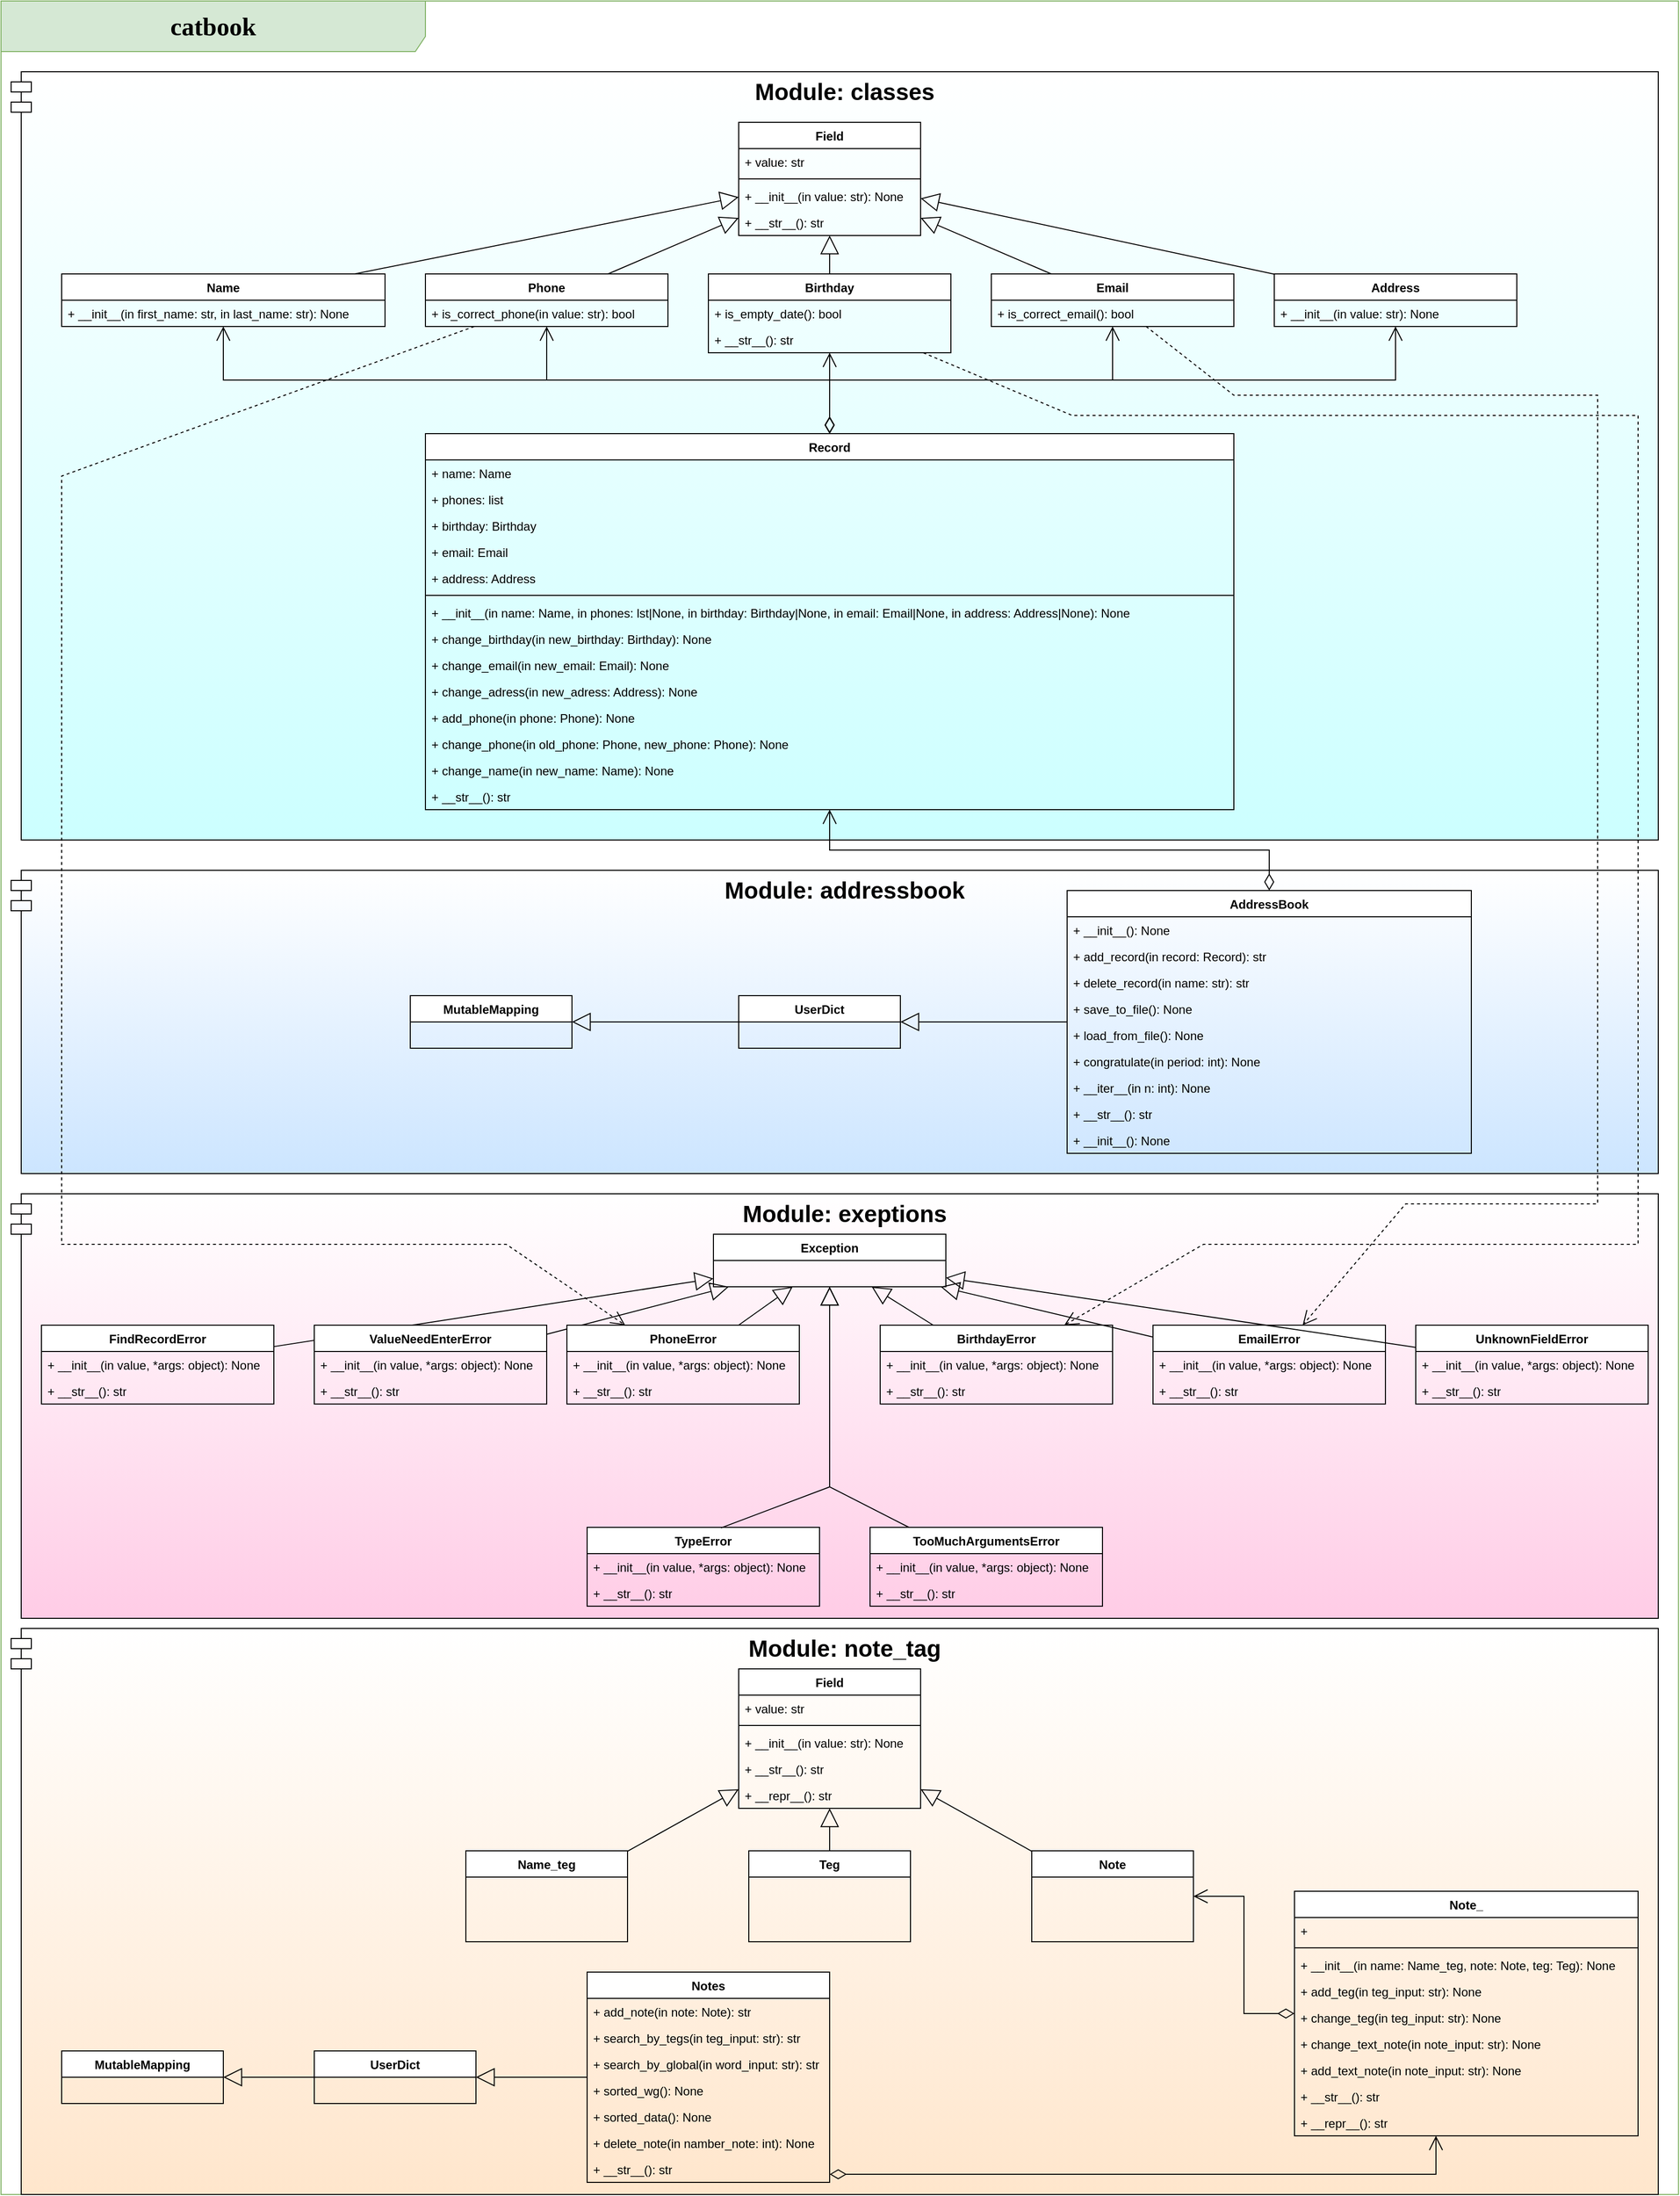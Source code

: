 <mxfile version="21.6.8" type="github">
  <diagram name="Page-1" id="c4acf3e9-155e-7222-9cf6-157b1a14988f">
    <mxGraphModel dx="2514" dy="1463" grid="1" gridSize="10" guides="1" tooltips="1" connect="1" arrows="1" fold="1" page="1" pageScale="1" pageWidth="850" pageHeight="1100" background="none" math="0" shadow="0">
      <root>
        <mxCell id="0" />
        <mxCell id="1" parent="0" />
        <mxCell id="17acba5748e5396b-1" value="&lt;font style=&quot;font-size: 25px;&quot;&gt;&lt;b&gt;catbook&lt;/b&gt;&lt;/font&gt;" style="shape=umlFrame;whiteSpace=wrap;html=1;rounded=0;shadow=0;comic=0;labelBackgroundColor=none;strokeWidth=1;fontFamily=Verdana;fontSize=10;align=center;fillColor=#d5e8d4;strokeColor=#82b366;width=420;height=50;" parent="1" vertex="1">
          <mxGeometry x="20" y="10" width="1660" height="2170" as="geometry" />
        </mxCell>
        <mxCell id="bwZgKnfz8c7N0l1E8Si0-208" value="&lt;font style=&quot;font-size: 23px;&quot;&gt;&lt;b&gt;Module: note_tag&lt;/b&gt;&lt;/font&gt;" style="shape=module;align=left;spacingLeft=20;align=center;verticalAlign=top;whiteSpace=wrap;html=1;fillStyle=solid;gradientColor=#FFE6CC;" vertex="1" parent="1">
          <mxGeometry x="30" y="1620" width="1630" height="560" as="geometry" />
        </mxCell>
        <mxCell id="bwZgKnfz8c7N0l1E8Si0-207" value="&lt;font style=&quot;font-size: 23px;&quot;&gt;&lt;b&gt;Module: exeptions&lt;/b&gt;&lt;/font&gt;" style="shape=module;align=left;spacingLeft=20;align=center;verticalAlign=top;whiteSpace=wrap;html=1;fillStyle=solid;gradientColor=#FFCCE6;" vertex="1" parent="1">
          <mxGeometry x="30" y="1190" width="1630" height="420" as="geometry" />
        </mxCell>
        <mxCell id="bwZgKnfz8c7N0l1E8Si0-205" value="&lt;font style=&quot;font-size: 23px;&quot;&gt;&lt;b&gt;Module: addressbook&lt;/b&gt;&lt;/font&gt;" style="shape=module;align=left;spacingLeft=20;align=center;verticalAlign=top;whiteSpace=wrap;html=1;fillStyle=solid;gradientColor=#CCE5FF;" vertex="1" parent="1">
          <mxGeometry x="30" y="870" width="1630" height="300" as="geometry" />
        </mxCell>
        <mxCell id="bwZgKnfz8c7N0l1E8Si0-204" value="&lt;font style=&quot;font-size: 23px;&quot;&gt;&lt;b&gt;Module: classes&lt;/b&gt;&lt;/font&gt;" style="shape=module;align=left;spacingLeft=20;align=center;verticalAlign=top;whiteSpace=wrap;html=1;fillStyle=solid;gradientColor=#CCFFFF;" vertex="1" parent="1">
          <mxGeometry x="30" y="80" width="1630" height="760" as="geometry" />
        </mxCell>
        <mxCell id="bwZgKnfz8c7N0l1E8Si0-1" value="Field" style="swimlane;fontStyle=1;align=center;verticalAlign=top;childLayout=stackLayout;horizontal=1;startSize=26;horizontalStack=0;resizeParent=1;resizeParentMax=0;resizeLast=0;collapsible=1;marginBottom=0;whiteSpace=wrap;html=1;" vertex="1" parent="1">
          <mxGeometry x="750" y="130" width="180" height="112" as="geometry" />
        </mxCell>
        <mxCell id="bwZgKnfz8c7N0l1E8Si0-2" value="+ value: str" style="text;strokeColor=none;fillColor=none;align=left;verticalAlign=top;spacingLeft=4;spacingRight=4;overflow=hidden;rotatable=0;points=[[0,0.5],[1,0.5]];portConstraint=eastwest;whiteSpace=wrap;html=1;" vertex="1" parent="bwZgKnfz8c7N0l1E8Si0-1">
          <mxGeometry y="26" width="180" height="26" as="geometry" />
        </mxCell>
        <mxCell id="bwZgKnfz8c7N0l1E8Si0-3" value="" style="line;strokeWidth=1;fillColor=none;align=left;verticalAlign=middle;spacingTop=-1;spacingLeft=3;spacingRight=3;rotatable=0;labelPosition=right;points=[];portConstraint=eastwest;strokeColor=inherit;" vertex="1" parent="bwZgKnfz8c7N0l1E8Si0-1">
          <mxGeometry y="52" width="180" height="8" as="geometry" />
        </mxCell>
        <mxCell id="bwZgKnfz8c7N0l1E8Si0-4" value="+ __init__(in value: str): None" style="text;strokeColor=none;fillColor=none;align=left;verticalAlign=top;spacingLeft=4;spacingRight=4;overflow=hidden;rotatable=0;points=[[0,0.5],[1,0.5]];portConstraint=eastwest;whiteSpace=wrap;html=1;" vertex="1" parent="bwZgKnfz8c7N0l1E8Si0-1">
          <mxGeometry y="60" width="180" height="26" as="geometry" />
        </mxCell>
        <mxCell id="bwZgKnfz8c7N0l1E8Si0-5" value="+ __str__(): str" style="text;strokeColor=none;fillColor=none;align=left;verticalAlign=top;spacingLeft=4;spacingRight=4;overflow=hidden;rotatable=0;points=[[0,0.5],[1,0.5]];portConstraint=eastwest;whiteSpace=wrap;html=1;" vertex="1" parent="bwZgKnfz8c7N0l1E8Si0-1">
          <mxGeometry y="86" width="180" height="26" as="geometry" />
        </mxCell>
        <mxCell id="bwZgKnfz8c7N0l1E8Si0-6" value="Name" style="swimlane;fontStyle=1;align=center;verticalAlign=top;childLayout=stackLayout;horizontal=1;startSize=26;horizontalStack=0;resizeParent=1;resizeParentMax=0;resizeLast=0;collapsible=1;marginBottom=0;whiteSpace=wrap;html=1;" vertex="1" parent="1">
          <mxGeometry x="80" y="280" width="320" height="52" as="geometry" />
        </mxCell>
        <mxCell id="bwZgKnfz8c7N0l1E8Si0-9" value="+ __init__(in&amp;nbsp;first_name: str, in last_name&lt;span style=&quot;border-color: var(--border-color); background-color: initial;&quot;&gt;: str&lt;/span&gt;&lt;span style=&quot;background-color: initial;&quot;&gt;): None&lt;/span&gt;" style="text;strokeColor=none;fillColor=none;align=left;verticalAlign=top;spacingLeft=4;spacingRight=4;overflow=hidden;rotatable=0;points=[[0,0.5],[1,0.5]];portConstraint=eastwest;whiteSpace=wrap;html=1;" vertex="1" parent="bwZgKnfz8c7N0l1E8Si0-6">
          <mxGeometry y="26" width="320" height="26" as="geometry" />
        </mxCell>
        <mxCell id="bwZgKnfz8c7N0l1E8Si0-12" value="Phone" style="swimlane;fontStyle=1;align=center;verticalAlign=top;childLayout=stackLayout;horizontal=1;startSize=26;horizontalStack=0;resizeParent=1;resizeParentMax=0;resizeLast=0;collapsible=1;marginBottom=0;whiteSpace=wrap;html=1;" vertex="1" parent="1">
          <mxGeometry x="440" y="280" width="240" height="52" as="geometry" />
        </mxCell>
        <mxCell id="bwZgKnfz8c7N0l1E8Si0-13" value="+&amp;nbsp;is_correct_phone&lt;span style=&quot;background-color: initial;&quot;&gt;(in&amp;nbsp;value: str&lt;/span&gt;&lt;span style=&quot;background-color: initial;&quot;&gt;): bool&lt;/span&gt;" style="text;strokeColor=none;fillColor=none;align=left;verticalAlign=top;spacingLeft=4;spacingRight=4;overflow=hidden;rotatable=0;points=[[0,0.5],[1,0.5]];portConstraint=eastwest;whiteSpace=wrap;html=1;" vertex="1" parent="bwZgKnfz8c7N0l1E8Si0-12">
          <mxGeometry y="26" width="240" height="26" as="geometry" />
        </mxCell>
        <mxCell id="bwZgKnfz8c7N0l1E8Si0-16" value="Birthday" style="swimlane;fontStyle=1;align=center;verticalAlign=top;childLayout=stackLayout;horizontal=1;startSize=26;horizontalStack=0;resizeParent=1;resizeParentMax=0;resizeLast=0;collapsible=1;marginBottom=0;whiteSpace=wrap;html=1;" vertex="1" parent="1">
          <mxGeometry x="720" y="280" width="240" height="78" as="geometry" />
        </mxCell>
        <mxCell id="bwZgKnfz8c7N0l1E8Si0-17" value="+&amp;nbsp;is_empty_date&lt;span style=&quot;background-color: initial;&quot;&gt;(&lt;/span&gt;&lt;span style=&quot;background-color: initial;&quot;&gt;): bool&lt;/span&gt;" style="text;strokeColor=none;fillColor=none;align=left;verticalAlign=top;spacingLeft=4;spacingRight=4;overflow=hidden;rotatable=0;points=[[0,0.5],[1,0.5]];portConstraint=eastwest;whiteSpace=wrap;html=1;" vertex="1" parent="bwZgKnfz8c7N0l1E8Si0-16">
          <mxGeometry y="26" width="240" height="26" as="geometry" />
        </mxCell>
        <mxCell id="bwZgKnfz8c7N0l1E8Si0-18" value="+ __str__&lt;span style=&quot;background-color: initial;&quot;&gt;(&lt;/span&gt;&lt;span style=&quot;background-color: initial;&quot;&gt;): str&lt;/span&gt;" style="text;strokeColor=none;fillColor=none;align=left;verticalAlign=top;spacingLeft=4;spacingRight=4;overflow=hidden;rotatable=0;points=[[0,0.5],[1,0.5]];portConstraint=eastwest;whiteSpace=wrap;html=1;" vertex="1" parent="bwZgKnfz8c7N0l1E8Si0-16">
          <mxGeometry y="52" width="240" height="26" as="geometry" />
        </mxCell>
        <mxCell id="bwZgKnfz8c7N0l1E8Si0-19" value="Email" style="swimlane;fontStyle=1;align=center;verticalAlign=top;childLayout=stackLayout;horizontal=1;startSize=26;horizontalStack=0;resizeParent=1;resizeParentMax=0;resizeLast=0;collapsible=1;marginBottom=0;whiteSpace=wrap;html=1;" vertex="1" parent="1">
          <mxGeometry x="1000" y="280" width="240" height="52" as="geometry" />
        </mxCell>
        <mxCell id="bwZgKnfz8c7N0l1E8Si0-20" value="+&amp;nbsp;is_correct_email&lt;span style=&quot;background-color: initial;&quot;&gt;(&lt;/span&gt;&lt;span style=&quot;background-color: initial;&quot;&gt;): bool&lt;/span&gt;" style="text;strokeColor=none;fillColor=none;align=left;verticalAlign=top;spacingLeft=4;spacingRight=4;overflow=hidden;rotatable=0;points=[[0,0.5],[1,0.5]];portConstraint=eastwest;whiteSpace=wrap;html=1;" vertex="1" parent="bwZgKnfz8c7N0l1E8Si0-19">
          <mxGeometry y="26" width="240" height="26" as="geometry" />
        </mxCell>
        <mxCell id="bwZgKnfz8c7N0l1E8Si0-22" value="Address" style="swimlane;fontStyle=1;align=center;verticalAlign=top;childLayout=stackLayout;horizontal=1;startSize=26;horizontalStack=0;resizeParent=1;resizeParentMax=0;resizeLast=0;collapsible=1;marginBottom=0;whiteSpace=wrap;html=1;" vertex="1" parent="1">
          <mxGeometry x="1280" y="280" width="240" height="52" as="geometry" />
        </mxCell>
        <mxCell id="bwZgKnfz8c7N0l1E8Si0-23" value="+ __init__(in value: str): None" style="text;strokeColor=none;fillColor=none;align=left;verticalAlign=top;spacingLeft=4;spacingRight=4;overflow=hidden;rotatable=0;points=[[0,0.5],[1,0.5]];portConstraint=eastwest;whiteSpace=wrap;html=1;" vertex="1" parent="bwZgKnfz8c7N0l1E8Si0-22">
          <mxGeometry y="26" width="240" height="26" as="geometry" />
        </mxCell>
        <mxCell id="bwZgKnfz8c7N0l1E8Si0-44" value="Record" style="swimlane;fontStyle=1;align=center;verticalAlign=top;childLayout=stackLayout;horizontal=1;startSize=26;horizontalStack=0;resizeParent=1;resizeParentMax=0;resizeLast=0;collapsible=1;marginBottom=0;whiteSpace=wrap;html=1;" vertex="1" parent="1">
          <mxGeometry x="440" y="438" width="800" height="372" as="geometry" />
        </mxCell>
        <mxCell id="bwZgKnfz8c7N0l1E8Si0-45" value="+ name: Name" style="text;strokeColor=none;fillColor=none;align=left;verticalAlign=top;spacingLeft=4;spacingRight=4;overflow=hidden;rotatable=0;points=[[0,0.5],[1,0.5]];portConstraint=eastwest;whiteSpace=wrap;html=1;" vertex="1" parent="bwZgKnfz8c7N0l1E8Si0-44">
          <mxGeometry y="26" width="800" height="26" as="geometry" />
        </mxCell>
        <mxCell id="bwZgKnfz8c7N0l1E8Si0-50" value="+ phones: list" style="text;strokeColor=none;fillColor=none;align=left;verticalAlign=top;spacingLeft=4;spacingRight=4;overflow=hidden;rotatable=0;points=[[0,0.5],[1,0.5]];portConstraint=eastwest;whiteSpace=wrap;html=1;" vertex="1" parent="bwZgKnfz8c7N0l1E8Si0-44">
          <mxGeometry y="52" width="800" height="26" as="geometry" />
        </mxCell>
        <mxCell id="bwZgKnfz8c7N0l1E8Si0-51" value="+ birthday: Birthday" style="text;strokeColor=none;fillColor=none;align=left;verticalAlign=top;spacingLeft=4;spacingRight=4;overflow=hidden;rotatable=0;points=[[0,0.5],[1,0.5]];portConstraint=eastwest;whiteSpace=wrap;html=1;" vertex="1" parent="bwZgKnfz8c7N0l1E8Si0-44">
          <mxGeometry y="78" width="800" height="26" as="geometry" />
        </mxCell>
        <mxCell id="bwZgKnfz8c7N0l1E8Si0-52" value="+ email: Email" style="text;strokeColor=none;fillColor=none;align=left;verticalAlign=top;spacingLeft=4;spacingRight=4;overflow=hidden;rotatable=0;points=[[0,0.5],[1,0.5]];portConstraint=eastwest;whiteSpace=wrap;html=1;" vertex="1" parent="bwZgKnfz8c7N0l1E8Si0-44">
          <mxGeometry y="104" width="800" height="26" as="geometry" />
        </mxCell>
        <mxCell id="bwZgKnfz8c7N0l1E8Si0-53" value="+ address: Address" style="text;strokeColor=none;fillColor=none;align=left;verticalAlign=top;spacingLeft=4;spacingRight=4;overflow=hidden;rotatable=0;points=[[0,0.5],[1,0.5]];portConstraint=eastwest;whiteSpace=wrap;html=1;" vertex="1" parent="bwZgKnfz8c7N0l1E8Si0-44">
          <mxGeometry y="130" width="800" height="26" as="geometry" />
        </mxCell>
        <mxCell id="bwZgKnfz8c7N0l1E8Si0-46" value="" style="line;strokeWidth=1;fillColor=none;align=left;verticalAlign=middle;spacingTop=-1;spacingLeft=3;spacingRight=3;rotatable=0;labelPosition=right;points=[];portConstraint=eastwest;strokeColor=inherit;" vertex="1" parent="bwZgKnfz8c7N0l1E8Si0-44">
          <mxGeometry y="156" width="800" height="8" as="geometry" />
        </mxCell>
        <mxCell id="bwZgKnfz8c7N0l1E8Si0-54" value="+ __init__(in name: Name, in phones: lst|None, in birthday: Birthday|None, in email: Email|None, in address: Address|None): None" style="text;strokeColor=none;fillColor=none;align=left;verticalAlign=top;spacingLeft=4;spacingRight=4;overflow=hidden;rotatable=0;points=[[0,0.5],[1,0.5]];portConstraint=eastwest;whiteSpace=wrap;html=1;" vertex="1" parent="bwZgKnfz8c7N0l1E8Si0-44">
          <mxGeometry y="164" width="800" height="26" as="geometry" />
        </mxCell>
        <mxCell id="bwZgKnfz8c7N0l1E8Si0-47" value="+&amp;nbsp;change_birthday&lt;span style=&quot;background-color: initial;&quot;&gt;(in new_birthday: Birthday): None&lt;/span&gt;" style="text;strokeColor=none;fillColor=none;align=left;verticalAlign=top;spacingLeft=4;spacingRight=4;overflow=hidden;rotatable=0;points=[[0,0.5],[1,0.5]];portConstraint=eastwest;whiteSpace=wrap;html=1;" vertex="1" parent="bwZgKnfz8c7N0l1E8Si0-44">
          <mxGeometry y="190" width="800" height="26" as="geometry" />
        </mxCell>
        <mxCell id="bwZgKnfz8c7N0l1E8Si0-55" value="+&amp;nbsp;change_email&lt;span style=&quot;background-color: initial;&quot;&gt;(in new_email: Email): None&lt;/span&gt;" style="text;strokeColor=none;fillColor=none;align=left;verticalAlign=top;spacingLeft=4;spacingRight=4;overflow=hidden;rotatable=0;points=[[0,0.5],[1,0.5]];portConstraint=eastwest;whiteSpace=wrap;html=1;" vertex="1" parent="bwZgKnfz8c7N0l1E8Si0-44">
          <mxGeometry y="216" width="800" height="26" as="geometry" />
        </mxCell>
        <mxCell id="bwZgKnfz8c7N0l1E8Si0-56" value="+&amp;nbsp;change_adress&lt;span style=&quot;background-color: initial;&quot;&gt;(in new_adress: Address): None&lt;/span&gt;" style="text;strokeColor=none;fillColor=none;align=left;verticalAlign=top;spacingLeft=4;spacingRight=4;overflow=hidden;rotatable=0;points=[[0,0.5],[1,0.5]];portConstraint=eastwest;whiteSpace=wrap;html=1;" vertex="1" parent="bwZgKnfz8c7N0l1E8Si0-44">
          <mxGeometry y="242" width="800" height="26" as="geometry" />
        </mxCell>
        <mxCell id="bwZgKnfz8c7N0l1E8Si0-57" value="+&amp;nbsp;add_phone&lt;span style=&quot;background-color: initial;&quot;&gt;(in phone: Phone): None&lt;/span&gt;" style="text;strokeColor=none;fillColor=none;align=left;verticalAlign=top;spacingLeft=4;spacingRight=4;overflow=hidden;rotatable=0;points=[[0,0.5],[1,0.5]];portConstraint=eastwest;whiteSpace=wrap;html=1;" vertex="1" parent="bwZgKnfz8c7N0l1E8Si0-44">
          <mxGeometry y="268" width="800" height="26" as="geometry" />
        </mxCell>
        <mxCell id="bwZgKnfz8c7N0l1E8Si0-58" value="+&amp;nbsp;change_phone&lt;span style=&quot;background-color: initial;&quot;&gt;(in old_phone: Phone, new_phone: Phone): None&lt;/span&gt;" style="text;strokeColor=none;fillColor=none;align=left;verticalAlign=top;spacingLeft=4;spacingRight=4;overflow=hidden;rotatable=0;points=[[0,0.5],[1,0.5]];portConstraint=eastwest;whiteSpace=wrap;html=1;" vertex="1" parent="bwZgKnfz8c7N0l1E8Si0-44">
          <mxGeometry y="294" width="800" height="26" as="geometry" />
        </mxCell>
        <mxCell id="bwZgKnfz8c7N0l1E8Si0-59" value="+&amp;nbsp;change_name&lt;span style=&quot;background-color: initial;&quot;&gt;(in new_name: Name): None&lt;/span&gt;" style="text;strokeColor=none;fillColor=none;align=left;verticalAlign=top;spacingLeft=4;spacingRight=4;overflow=hidden;rotatable=0;points=[[0,0.5],[1,0.5]];portConstraint=eastwest;whiteSpace=wrap;html=1;" vertex="1" parent="bwZgKnfz8c7N0l1E8Si0-44">
          <mxGeometry y="320" width="800" height="26" as="geometry" />
        </mxCell>
        <mxCell id="bwZgKnfz8c7N0l1E8Si0-48" value="+ __str__(): str" style="text;strokeColor=none;fillColor=none;align=left;verticalAlign=top;spacingLeft=4;spacingRight=4;overflow=hidden;rotatable=0;points=[[0,0.5],[1,0.5]];portConstraint=eastwest;whiteSpace=wrap;html=1;" vertex="1" parent="bwZgKnfz8c7N0l1E8Si0-44">
          <mxGeometry y="346" width="800" height="26" as="geometry" />
        </mxCell>
        <mxCell id="bwZgKnfz8c7N0l1E8Si0-60" value="AddressBook" style="swimlane;fontStyle=1;align=center;verticalAlign=top;childLayout=stackLayout;horizontal=1;startSize=26;horizontalStack=0;resizeParent=1;resizeParentMax=0;resizeLast=0;collapsible=1;marginBottom=0;whiteSpace=wrap;html=1;" vertex="1" parent="1">
          <mxGeometry x="1075" y="890" width="400" height="260" as="geometry" />
        </mxCell>
        <mxCell id="bwZgKnfz8c7N0l1E8Si0-67" value="+ __init__(): None" style="text;strokeColor=none;fillColor=none;align=left;verticalAlign=top;spacingLeft=4;spacingRight=4;overflow=hidden;rotatable=0;points=[[0,0.5],[1,0.5]];portConstraint=eastwest;whiteSpace=wrap;html=1;" vertex="1" parent="bwZgKnfz8c7N0l1E8Si0-60">
          <mxGeometry y="26" width="400" height="26" as="geometry" />
        </mxCell>
        <mxCell id="bwZgKnfz8c7N0l1E8Si0-68" value="+&amp;nbsp;add_record&lt;span style=&quot;background-color: initial;&quot;&gt;(in record: Record): str&lt;/span&gt;" style="text;strokeColor=none;fillColor=none;align=left;verticalAlign=top;spacingLeft=4;spacingRight=4;overflow=hidden;rotatable=0;points=[[0,0.5],[1,0.5]];portConstraint=eastwest;whiteSpace=wrap;html=1;" vertex="1" parent="bwZgKnfz8c7N0l1E8Si0-60">
          <mxGeometry y="52" width="400" height="26" as="geometry" />
        </mxCell>
        <mxCell id="bwZgKnfz8c7N0l1E8Si0-209" value="+&amp;nbsp;delete_record&lt;span style=&quot;background-color: initial;&quot;&gt;(in name: str): str&lt;/span&gt;" style="text;strokeColor=none;fillColor=none;align=left;verticalAlign=top;spacingLeft=4;spacingRight=4;overflow=hidden;rotatable=0;points=[[0,0.5],[1,0.5]];portConstraint=eastwest;whiteSpace=wrap;html=1;" vertex="1" parent="bwZgKnfz8c7N0l1E8Si0-60">
          <mxGeometry y="78" width="400" height="26" as="geometry" />
        </mxCell>
        <mxCell id="bwZgKnfz8c7N0l1E8Si0-210" value="+&amp;nbsp;save_to_file&lt;span style=&quot;background-color: initial;&quot;&gt;(): None&lt;/span&gt;" style="text;strokeColor=none;fillColor=none;align=left;verticalAlign=top;spacingLeft=4;spacingRight=4;overflow=hidden;rotatable=0;points=[[0,0.5],[1,0.5]];portConstraint=eastwest;whiteSpace=wrap;html=1;" vertex="1" parent="bwZgKnfz8c7N0l1E8Si0-60">
          <mxGeometry y="104" width="400" height="26" as="geometry" />
        </mxCell>
        <mxCell id="bwZgKnfz8c7N0l1E8Si0-211" value="+&amp;nbsp;load_from_file&lt;span style=&quot;background-color: initial;&quot;&gt;(): None&lt;/span&gt;" style="text;strokeColor=none;fillColor=none;align=left;verticalAlign=top;spacingLeft=4;spacingRight=4;overflow=hidden;rotatable=0;points=[[0,0.5],[1,0.5]];portConstraint=eastwest;whiteSpace=wrap;html=1;" vertex="1" parent="bwZgKnfz8c7N0l1E8Si0-60">
          <mxGeometry y="130" width="400" height="26" as="geometry" />
        </mxCell>
        <mxCell id="bwZgKnfz8c7N0l1E8Si0-212" value="+&amp;nbsp;congratulate&lt;span style=&quot;background-color: initial;&quot;&gt;(in period: int): None&lt;/span&gt;" style="text;strokeColor=none;fillColor=none;align=left;verticalAlign=top;spacingLeft=4;spacingRight=4;overflow=hidden;rotatable=0;points=[[0,0.5],[1,0.5]];portConstraint=eastwest;whiteSpace=wrap;html=1;" vertex="1" parent="bwZgKnfz8c7N0l1E8Si0-60">
          <mxGeometry y="156" width="400" height="26" as="geometry" />
        </mxCell>
        <mxCell id="bwZgKnfz8c7N0l1E8Si0-213" value="+&amp;nbsp;__iter__&lt;span style=&quot;background-color: initial;&quot;&gt;(in n: int): None&lt;/span&gt;" style="text;strokeColor=none;fillColor=none;align=left;verticalAlign=top;spacingLeft=4;spacingRight=4;overflow=hidden;rotatable=0;points=[[0,0.5],[1,0.5]];portConstraint=eastwest;whiteSpace=wrap;html=1;" vertex="1" parent="bwZgKnfz8c7N0l1E8Si0-60">
          <mxGeometry y="182" width="400" height="26" as="geometry" />
        </mxCell>
        <mxCell id="bwZgKnfz8c7N0l1E8Si0-214" value="+&amp;nbsp;__str__&lt;span style=&quot;background-color: initial;&quot;&gt;(): str&lt;/span&gt;" style="text;strokeColor=none;fillColor=none;align=left;verticalAlign=top;spacingLeft=4;spacingRight=4;overflow=hidden;rotatable=0;points=[[0,0.5],[1,0.5]];portConstraint=eastwest;whiteSpace=wrap;html=1;" vertex="1" parent="bwZgKnfz8c7N0l1E8Si0-60">
          <mxGeometry y="208" width="400" height="26" as="geometry" />
        </mxCell>
        <mxCell id="bwZgKnfz8c7N0l1E8Si0-215" value="+&amp;nbsp;__init__&lt;span style=&quot;background-color: initial;&quot;&gt;(): None&lt;/span&gt;" style="text;strokeColor=none;fillColor=none;align=left;verticalAlign=top;spacingLeft=4;spacingRight=4;overflow=hidden;rotatable=0;points=[[0,0.5],[1,0.5]];portConstraint=eastwest;whiteSpace=wrap;html=1;" vertex="1" parent="bwZgKnfz8c7N0l1E8Si0-60">
          <mxGeometry y="234" width="400" height="26" as="geometry" />
        </mxCell>
        <mxCell id="bwZgKnfz8c7N0l1E8Si0-75" value="UserDict" style="swimlane;fontStyle=1;align=center;verticalAlign=top;childLayout=stackLayout;horizontal=1;startSize=26;horizontalStack=0;resizeParent=1;resizeParentMax=0;resizeLast=0;collapsible=1;marginBottom=0;whiteSpace=wrap;html=1;" vertex="1" parent="1">
          <mxGeometry x="750" y="994" width="160" height="52" as="geometry" />
        </mxCell>
        <mxCell id="bwZgKnfz8c7N0l1E8Si0-80" value="" style="endArrow=block;endSize=16;endFill=0;html=1;rounded=0;entryX=1;entryY=0.5;entryDx=0;entryDy=0;" edge="1" parent="1" source="bwZgKnfz8c7N0l1E8Si0-60" target="bwZgKnfz8c7N0l1E8Si0-75">
          <mxGeometry width="160" relative="1" as="geometry">
            <mxPoint x="860" y="1050" as="sourcePoint" />
            <mxPoint x="1020" y="1050" as="targetPoint" />
          </mxGeometry>
        </mxCell>
        <mxCell id="bwZgKnfz8c7N0l1E8Si0-87" value="" style="endArrow=open;html=1;endSize=12;startArrow=diamondThin;startSize=14;startFill=0;edgeStyle=orthogonalEdgeStyle;align=left;verticalAlign=bottom;rounded=0;exitX=0.5;exitY=0;exitDx=0;exitDy=0;" edge="1" parent="1" source="bwZgKnfz8c7N0l1E8Si0-44" target="bwZgKnfz8c7N0l1E8Si0-6">
          <mxGeometry x="-1" y="3" relative="1" as="geometry">
            <mxPoint x="329.97" y="893" as="sourcePoint" />
            <mxPoint x="110.029" y="610" as="targetPoint" />
          </mxGeometry>
        </mxCell>
        <mxCell id="bwZgKnfz8c7N0l1E8Si0-89" value="" style="endArrow=open;html=1;endSize=12;startArrow=diamondThin;startSize=14;startFill=0;edgeStyle=orthogonalEdgeStyle;align=left;verticalAlign=bottom;rounded=0;exitX=0.5;exitY=0;exitDx=0;exitDy=0;" edge="1" parent="1" source="bwZgKnfz8c7N0l1E8Si0-44" target="bwZgKnfz8c7N0l1E8Si0-12">
          <mxGeometry x="-1" y="3" relative="1" as="geometry">
            <mxPoint x="240" y="540" as="sourcePoint" />
            <mxPoint x="400" y="540" as="targetPoint" />
          </mxGeometry>
        </mxCell>
        <mxCell id="bwZgKnfz8c7N0l1E8Si0-90" value="" style="endArrow=open;html=1;endSize=12;startArrow=diamondThin;startSize=14;startFill=0;edgeStyle=orthogonalEdgeStyle;align=left;verticalAlign=bottom;rounded=0;exitX=0.5;exitY=0;exitDx=0;exitDy=0;" edge="1" parent="1" source="bwZgKnfz8c7N0l1E8Si0-44" target="bwZgKnfz8c7N0l1E8Si0-16">
          <mxGeometry x="-1" y="3" relative="1" as="geometry">
            <mxPoint x="1320" y="580" as="sourcePoint" />
            <mxPoint x="1480" y="580" as="targetPoint" />
          </mxGeometry>
        </mxCell>
        <mxCell id="bwZgKnfz8c7N0l1E8Si0-91" value="" style="endArrow=open;html=1;endSize=12;startArrow=diamondThin;startSize=14;startFill=0;edgeStyle=orthogonalEdgeStyle;align=left;verticalAlign=bottom;rounded=0;exitX=0.5;exitY=0;exitDx=0;exitDy=0;" edge="1" parent="1" source="bwZgKnfz8c7N0l1E8Si0-44" target="bwZgKnfz8c7N0l1E8Si0-19">
          <mxGeometry x="-1" y="3" relative="1" as="geometry">
            <mxPoint x="1350" y="560" as="sourcePoint" />
            <mxPoint x="1510" y="560" as="targetPoint" />
          </mxGeometry>
        </mxCell>
        <mxCell id="bwZgKnfz8c7N0l1E8Si0-92" value="" style="endArrow=open;html=1;endSize=12;startArrow=diamondThin;startSize=14;startFill=0;edgeStyle=orthogonalEdgeStyle;align=left;verticalAlign=bottom;rounded=0;exitX=0.5;exitY=0;exitDx=0;exitDy=0;" edge="1" parent="1" source="bwZgKnfz8c7N0l1E8Si0-44" target="bwZgKnfz8c7N0l1E8Si0-22">
          <mxGeometry x="-1" y="3" relative="1" as="geometry">
            <mxPoint x="1370" y="560" as="sourcePoint" />
            <mxPoint x="1530" y="560" as="targetPoint" />
          </mxGeometry>
        </mxCell>
        <mxCell id="bwZgKnfz8c7N0l1E8Si0-93" value="" style="endArrow=block;endSize=16;endFill=0;html=1;rounded=0;" edge="1" parent="1" source="bwZgKnfz8c7N0l1E8Si0-6" target="bwZgKnfz8c7N0l1E8Si0-1">
          <mxGeometry width="160" relative="1" as="geometry">
            <mxPoint x="300" y="192" as="sourcePoint" />
            <mxPoint x="460" y="192" as="targetPoint" />
          </mxGeometry>
        </mxCell>
        <mxCell id="bwZgKnfz8c7N0l1E8Si0-94" value="" style="endArrow=block;endSize=16;endFill=0;html=1;rounded=0;" edge="1" parent="1" source="bwZgKnfz8c7N0l1E8Si0-12" target="bwZgKnfz8c7N0l1E8Si0-1">
          <mxGeometry width="160" relative="1" as="geometry">
            <mxPoint x="620" y="240" as="sourcePoint" />
            <mxPoint x="780" y="240" as="targetPoint" />
          </mxGeometry>
        </mxCell>
        <mxCell id="bwZgKnfz8c7N0l1E8Si0-95" value="" style="endArrow=block;endSize=16;endFill=0;html=1;rounded=0;" edge="1" parent="1" source="bwZgKnfz8c7N0l1E8Si0-16" target="bwZgKnfz8c7N0l1E8Si0-1">
          <mxGeometry width="160" relative="1" as="geometry">
            <mxPoint x="1230" y="160" as="sourcePoint" />
            <mxPoint x="1390" y="160" as="targetPoint" />
          </mxGeometry>
        </mxCell>
        <mxCell id="bwZgKnfz8c7N0l1E8Si0-96" value="" style="endArrow=block;endSize=16;endFill=0;html=1;rounded=0;" edge="1" parent="1" source="bwZgKnfz8c7N0l1E8Si0-19" target="bwZgKnfz8c7N0l1E8Si0-1">
          <mxGeometry width="160" relative="1" as="geometry">
            <mxPoint x="1200" y="190" as="sourcePoint" />
            <mxPoint x="1360" y="190" as="targetPoint" />
          </mxGeometry>
        </mxCell>
        <mxCell id="bwZgKnfz8c7N0l1E8Si0-98" value="" style="endArrow=block;endSize=16;endFill=0;html=1;rounded=0;" edge="1" parent="1" source="bwZgKnfz8c7N0l1E8Si0-22" target="bwZgKnfz8c7N0l1E8Si0-1">
          <mxGeometry width="160" relative="1" as="geometry">
            <mxPoint x="1270" y="130" as="sourcePoint" />
            <mxPoint x="1430" y="130" as="targetPoint" />
          </mxGeometry>
        </mxCell>
        <mxCell id="bwZgKnfz8c7N0l1E8Si0-103" value="MutableMapping" style="swimlane;fontStyle=1;align=center;verticalAlign=top;childLayout=stackLayout;horizontal=1;startSize=26;horizontalStack=0;resizeParent=1;resizeParentMax=0;resizeLast=0;collapsible=1;marginBottom=0;whiteSpace=wrap;html=1;" vertex="1" parent="1">
          <mxGeometry x="425" y="994" width="160" height="52" as="geometry" />
        </mxCell>
        <mxCell id="bwZgKnfz8c7N0l1E8Si0-104" value="" style="endArrow=block;endSize=16;endFill=0;html=1;rounded=0;" edge="1" parent="1" source="bwZgKnfz8c7N0l1E8Si0-75" target="bwZgKnfz8c7N0l1E8Si0-103">
          <mxGeometry width="160" relative="1" as="geometry">
            <mxPoint x="320" y="1280" as="sourcePoint" />
            <mxPoint x="480" y="1280" as="targetPoint" />
          </mxGeometry>
        </mxCell>
        <mxCell id="bwZgKnfz8c7N0l1E8Si0-105" value="Exception" style="swimlane;fontStyle=1;align=center;verticalAlign=top;childLayout=stackLayout;horizontal=1;startSize=26;horizontalStack=0;resizeParent=1;resizeParentMax=0;resizeLast=0;collapsible=1;marginBottom=0;whiteSpace=wrap;html=1;" vertex="1" parent="1">
          <mxGeometry x="725" y="1230" width="230" height="52" as="geometry" />
        </mxCell>
        <mxCell id="bwZgKnfz8c7N0l1E8Si0-109" value="FindRecordError" style="swimlane;fontStyle=1;align=center;verticalAlign=top;childLayout=stackLayout;horizontal=1;startSize=26;horizontalStack=0;resizeParent=1;resizeParentMax=0;resizeLast=0;collapsible=1;marginBottom=0;whiteSpace=wrap;html=1;" vertex="1" parent="1">
          <mxGeometry x="60" y="1320" width="230" height="78" as="geometry" />
        </mxCell>
        <mxCell id="bwZgKnfz8c7N0l1E8Si0-110" value="+ __init__(in value, *args: object): None" style="text;strokeColor=none;fillColor=none;align=left;verticalAlign=top;spacingLeft=4;spacingRight=4;overflow=hidden;rotatable=0;points=[[0,0.5],[1,0.5]];portConstraint=eastwest;whiteSpace=wrap;html=1;" vertex="1" parent="bwZgKnfz8c7N0l1E8Si0-109">
          <mxGeometry y="26" width="230" height="26" as="geometry" />
        </mxCell>
        <mxCell id="bwZgKnfz8c7N0l1E8Si0-111" value="+ __str__(): str" style="text;strokeColor=none;fillColor=none;align=left;verticalAlign=top;spacingLeft=4;spacingRight=4;overflow=hidden;rotatable=0;points=[[0,0.5],[1,0.5]];portConstraint=eastwest;whiteSpace=wrap;html=1;" vertex="1" parent="bwZgKnfz8c7N0l1E8Si0-109">
          <mxGeometry y="52" width="230" height="26" as="geometry" />
        </mxCell>
        <mxCell id="bwZgKnfz8c7N0l1E8Si0-112" value="" style="endArrow=block;endSize=16;endFill=0;html=1;rounded=0;" edge="1" parent="1" source="bwZgKnfz8c7N0l1E8Si0-109" target="bwZgKnfz8c7N0l1E8Si0-105">
          <mxGeometry width="160" relative="1" as="geometry">
            <mxPoint x="380" y="1560" as="sourcePoint" />
            <mxPoint x="540" y="1560" as="targetPoint" />
          </mxGeometry>
        </mxCell>
        <mxCell id="bwZgKnfz8c7N0l1E8Si0-113" value="ValueNeedEnterError" style="swimlane;fontStyle=1;align=center;verticalAlign=top;childLayout=stackLayout;horizontal=1;startSize=26;horizontalStack=0;resizeParent=1;resizeParentMax=0;resizeLast=0;collapsible=1;marginBottom=0;whiteSpace=wrap;html=1;" vertex="1" parent="1">
          <mxGeometry x="330" y="1320" width="230" height="78" as="geometry" />
        </mxCell>
        <mxCell id="bwZgKnfz8c7N0l1E8Si0-114" value="+ __init__(in value, *args: object): None" style="text;strokeColor=none;fillColor=none;align=left;verticalAlign=top;spacingLeft=4;spacingRight=4;overflow=hidden;rotatable=0;points=[[0,0.5],[1,0.5]];portConstraint=eastwest;whiteSpace=wrap;html=1;" vertex="1" parent="bwZgKnfz8c7N0l1E8Si0-113">
          <mxGeometry y="26" width="230" height="26" as="geometry" />
        </mxCell>
        <mxCell id="bwZgKnfz8c7N0l1E8Si0-115" value="+ __str__(): str" style="text;strokeColor=none;fillColor=none;align=left;verticalAlign=top;spacingLeft=4;spacingRight=4;overflow=hidden;rotatable=0;points=[[0,0.5],[1,0.5]];portConstraint=eastwest;whiteSpace=wrap;html=1;" vertex="1" parent="bwZgKnfz8c7N0l1E8Si0-113">
          <mxGeometry y="52" width="230" height="26" as="geometry" />
        </mxCell>
        <mxCell id="bwZgKnfz8c7N0l1E8Si0-116" value="" style="endArrow=block;endSize=16;endFill=0;html=1;rounded=0;" edge="1" parent="1" source="bwZgKnfz8c7N0l1E8Si0-113" target="bwZgKnfz8c7N0l1E8Si0-105">
          <mxGeometry width="160" relative="1" as="geometry">
            <mxPoint x="600" y="1628" as="sourcePoint" />
            <mxPoint x="1061" y="1518" as="targetPoint" />
          </mxGeometry>
        </mxCell>
        <mxCell id="bwZgKnfz8c7N0l1E8Si0-117" value="PhoneError" style="swimlane;fontStyle=1;align=center;verticalAlign=top;childLayout=stackLayout;horizontal=1;startSize=26;horizontalStack=0;resizeParent=1;resizeParentMax=0;resizeLast=0;collapsible=1;marginBottom=0;whiteSpace=wrap;html=1;" vertex="1" parent="1">
          <mxGeometry x="580" y="1320" width="230" height="78" as="geometry" />
        </mxCell>
        <mxCell id="bwZgKnfz8c7N0l1E8Si0-118" value="+ __init__(in value, *args: object): None" style="text;strokeColor=none;fillColor=none;align=left;verticalAlign=top;spacingLeft=4;spacingRight=4;overflow=hidden;rotatable=0;points=[[0,0.5],[1,0.5]];portConstraint=eastwest;whiteSpace=wrap;html=1;" vertex="1" parent="bwZgKnfz8c7N0l1E8Si0-117">
          <mxGeometry y="26" width="230" height="26" as="geometry" />
        </mxCell>
        <mxCell id="bwZgKnfz8c7N0l1E8Si0-119" value="+ __str__(): str" style="text;strokeColor=none;fillColor=none;align=left;verticalAlign=top;spacingLeft=4;spacingRight=4;overflow=hidden;rotatable=0;points=[[0,0.5],[1,0.5]];portConstraint=eastwest;whiteSpace=wrap;html=1;" vertex="1" parent="bwZgKnfz8c7N0l1E8Si0-117">
          <mxGeometry y="52" width="230" height="26" as="geometry" />
        </mxCell>
        <mxCell id="bwZgKnfz8c7N0l1E8Si0-120" value="" style="endArrow=block;endSize=16;endFill=0;html=1;rounded=0;" edge="1" parent="1" source="bwZgKnfz8c7N0l1E8Si0-117" target="bwZgKnfz8c7N0l1E8Si0-105">
          <mxGeometry width="160" relative="1" as="geometry">
            <mxPoint x="920.1" y="1578" as="sourcePoint" />
            <mxPoint x="1163.1" y="1480" as="targetPoint" />
          </mxGeometry>
        </mxCell>
        <mxCell id="bwZgKnfz8c7N0l1E8Si0-121" value="BirthdayError" style="swimlane;fontStyle=1;align=center;verticalAlign=top;childLayout=stackLayout;horizontal=1;startSize=26;horizontalStack=0;resizeParent=1;resizeParentMax=0;resizeLast=0;collapsible=1;marginBottom=0;whiteSpace=wrap;html=1;" vertex="1" parent="1">
          <mxGeometry x="890" y="1320" width="230" height="78" as="geometry" />
        </mxCell>
        <mxCell id="bwZgKnfz8c7N0l1E8Si0-122" value="+ __init__(in value, *args: object): None" style="text;strokeColor=none;fillColor=none;align=left;verticalAlign=top;spacingLeft=4;spacingRight=4;overflow=hidden;rotatable=0;points=[[0,0.5],[1,0.5]];portConstraint=eastwest;whiteSpace=wrap;html=1;" vertex="1" parent="bwZgKnfz8c7N0l1E8Si0-121">
          <mxGeometry y="26" width="230" height="26" as="geometry" />
        </mxCell>
        <mxCell id="bwZgKnfz8c7N0l1E8Si0-123" value="+ __str__(): str" style="text;strokeColor=none;fillColor=none;align=left;verticalAlign=top;spacingLeft=4;spacingRight=4;overflow=hidden;rotatable=0;points=[[0,0.5],[1,0.5]];portConstraint=eastwest;whiteSpace=wrap;html=1;" vertex="1" parent="bwZgKnfz8c7N0l1E8Si0-121">
          <mxGeometry y="52" width="230" height="26" as="geometry" />
        </mxCell>
        <mxCell id="bwZgKnfz8c7N0l1E8Si0-124" value="EmailError" style="swimlane;fontStyle=1;align=center;verticalAlign=top;childLayout=stackLayout;horizontal=1;startSize=26;horizontalStack=0;resizeParent=1;resizeParentMax=0;resizeLast=0;collapsible=1;marginBottom=0;whiteSpace=wrap;html=1;" vertex="1" parent="1">
          <mxGeometry x="1160" y="1320" width="230" height="78" as="geometry" />
        </mxCell>
        <mxCell id="bwZgKnfz8c7N0l1E8Si0-125" value="+ __init__(in value, *args: object): None" style="text;strokeColor=none;fillColor=none;align=left;verticalAlign=top;spacingLeft=4;spacingRight=4;overflow=hidden;rotatable=0;points=[[0,0.5],[1,0.5]];portConstraint=eastwest;whiteSpace=wrap;html=1;" vertex="1" parent="bwZgKnfz8c7N0l1E8Si0-124">
          <mxGeometry y="26" width="230" height="26" as="geometry" />
        </mxCell>
        <mxCell id="bwZgKnfz8c7N0l1E8Si0-126" value="+ __str__(): str" style="text;strokeColor=none;fillColor=none;align=left;verticalAlign=top;spacingLeft=4;spacingRight=4;overflow=hidden;rotatable=0;points=[[0,0.5],[1,0.5]];portConstraint=eastwest;whiteSpace=wrap;html=1;" vertex="1" parent="bwZgKnfz8c7N0l1E8Si0-124">
          <mxGeometry y="52" width="230" height="26" as="geometry" />
        </mxCell>
        <mxCell id="bwZgKnfz8c7N0l1E8Si0-127" value="UnknownFieldError" style="swimlane;fontStyle=1;align=center;verticalAlign=top;childLayout=stackLayout;horizontal=1;startSize=26;horizontalStack=0;resizeParent=1;resizeParentMax=0;resizeLast=0;collapsible=1;marginBottom=0;whiteSpace=wrap;html=1;" vertex="1" parent="1">
          <mxGeometry x="1420" y="1320" width="230" height="78" as="geometry" />
        </mxCell>
        <mxCell id="bwZgKnfz8c7N0l1E8Si0-128" value="+ __init__(in value, *args: object): None" style="text;strokeColor=none;fillColor=none;align=left;verticalAlign=top;spacingLeft=4;spacingRight=4;overflow=hidden;rotatable=0;points=[[0,0.5],[1,0.5]];portConstraint=eastwest;whiteSpace=wrap;html=1;" vertex="1" parent="bwZgKnfz8c7N0l1E8Si0-127">
          <mxGeometry y="26" width="230" height="26" as="geometry" />
        </mxCell>
        <mxCell id="bwZgKnfz8c7N0l1E8Si0-129" value="+ __str__(): str" style="text;strokeColor=none;fillColor=none;align=left;verticalAlign=top;spacingLeft=4;spacingRight=4;overflow=hidden;rotatable=0;points=[[0,0.5],[1,0.5]];portConstraint=eastwest;whiteSpace=wrap;html=1;" vertex="1" parent="bwZgKnfz8c7N0l1E8Si0-127">
          <mxGeometry y="52" width="230" height="26" as="geometry" />
        </mxCell>
        <mxCell id="bwZgKnfz8c7N0l1E8Si0-130" value="TypeError" style="swimlane;fontStyle=1;align=center;verticalAlign=top;childLayout=stackLayout;horizontal=1;startSize=26;horizontalStack=0;resizeParent=1;resizeParentMax=0;resizeLast=0;collapsible=1;marginBottom=0;whiteSpace=wrap;html=1;" vertex="1" parent="1">
          <mxGeometry x="600" y="1520" width="230" height="78" as="geometry" />
        </mxCell>
        <mxCell id="bwZgKnfz8c7N0l1E8Si0-131" value="+ __init__(in value, *args: object): None" style="text;strokeColor=none;fillColor=none;align=left;verticalAlign=top;spacingLeft=4;spacingRight=4;overflow=hidden;rotatable=0;points=[[0,0.5],[1,0.5]];portConstraint=eastwest;whiteSpace=wrap;html=1;" vertex="1" parent="bwZgKnfz8c7N0l1E8Si0-130">
          <mxGeometry y="26" width="230" height="26" as="geometry" />
        </mxCell>
        <mxCell id="bwZgKnfz8c7N0l1E8Si0-132" value="+ __str__(): str" style="text;strokeColor=none;fillColor=none;align=left;verticalAlign=top;spacingLeft=4;spacingRight=4;overflow=hidden;rotatable=0;points=[[0,0.5],[1,0.5]];portConstraint=eastwest;whiteSpace=wrap;html=1;" vertex="1" parent="bwZgKnfz8c7N0l1E8Si0-130">
          <mxGeometry y="52" width="230" height="26" as="geometry" />
        </mxCell>
        <mxCell id="bwZgKnfz8c7N0l1E8Si0-134" value="TooMuchArgumentsError" style="swimlane;fontStyle=1;align=center;verticalAlign=top;childLayout=stackLayout;horizontal=1;startSize=26;horizontalStack=0;resizeParent=1;resizeParentMax=0;resizeLast=0;collapsible=1;marginBottom=0;whiteSpace=wrap;html=1;" vertex="1" parent="1">
          <mxGeometry x="880" y="1520" width="230" height="78" as="geometry" />
        </mxCell>
        <mxCell id="bwZgKnfz8c7N0l1E8Si0-135" value="+ __init__(in value, *args: object): None" style="text;strokeColor=none;fillColor=none;align=left;verticalAlign=top;spacingLeft=4;spacingRight=4;overflow=hidden;rotatable=0;points=[[0,0.5],[1,0.5]];portConstraint=eastwest;whiteSpace=wrap;html=1;" vertex="1" parent="bwZgKnfz8c7N0l1E8Si0-134">
          <mxGeometry y="26" width="230" height="26" as="geometry" />
        </mxCell>
        <mxCell id="bwZgKnfz8c7N0l1E8Si0-136" value="+ __str__(): str" style="text;strokeColor=none;fillColor=none;align=left;verticalAlign=top;spacingLeft=4;spacingRight=4;overflow=hidden;rotatable=0;points=[[0,0.5],[1,0.5]];portConstraint=eastwest;whiteSpace=wrap;html=1;" vertex="1" parent="bwZgKnfz8c7N0l1E8Si0-134">
          <mxGeometry y="52" width="230" height="26" as="geometry" />
        </mxCell>
        <mxCell id="bwZgKnfz8c7N0l1E8Si0-138" value="" style="endArrow=block;endSize=16;endFill=0;html=1;rounded=0;" edge="1" parent="1" source="bwZgKnfz8c7N0l1E8Si0-121" target="bwZgKnfz8c7N0l1E8Si0-105">
          <mxGeometry width="160" relative="1" as="geometry">
            <mxPoint x="1040.09" y="1398" as="sourcePoint" />
            <mxPoint x="1115.09" y="1300" as="targetPoint" />
          </mxGeometry>
        </mxCell>
        <mxCell id="bwZgKnfz8c7N0l1E8Si0-139" value="" style="endArrow=block;endSize=16;endFill=0;html=1;rounded=0;" edge="1" parent="1" source="bwZgKnfz8c7N0l1E8Si0-124" target="bwZgKnfz8c7N0l1E8Si0-105">
          <mxGeometry width="160" relative="1" as="geometry">
            <mxPoint x="1303.28" y="1398" as="sourcePoint" />
            <mxPoint x="1210.28" y="1300" as="targetPoint" />
          </mxGeometry>
        </mxCell>
        <mxCell id="bwZgKnfz8c7N0l1E8Si0-140" value="" style="endArrow=block;endSize=16;endFill=0;html=1;rounded=0;" edge="1" parent="1" source="bwZgKnfz8c7N0l1E8Si0-127" target="bwZgKnfz8c7N0l1E8Si0-105">
          <mxGeometry width="160" relative="1" as="geometry">
            <mxPoint x="1405.61" y="1378" as="sourcePoint" />
            <mxPoint x="1143.61" y="1280" as="targetPoint" />
          </mxGeometry>
        </mxCell>
        <mxCell id="bwZgKnfz8c7N0l1E8Si0-141" value="" style="endArrow=block;endSize=16;endFill=0;html=1;rounded=0;exitX=0.576;exitY=0.007;exitDx=0;exitDy=0;exitPerimeter=0;" edge="1" parent="1" source="bwZgKnfz8c7N0l1E8Si0-130" target="bwZgKnfz8c7N0l1E8Si0-105">
          <mxGeometry width="160" relative="1" as="geometry">
            <mxPoint x="474.94" y="1668" as="sourcePoint" />
            <mxPoint x="549.94" y="1570" as="targetPoint" />
            <Array as="points">
              <mxPoint x="840" y="1480" />
            </Array>
          </mxGeometry>
        </mxCell>
        <mxCell id="bwZgKnfz8c7N0l1E8Si0-142" value="" style="endArrow=block;endSize=16;endFill=0;html=1;rounded=0;" edge="1" parent="1" source="bwZgKnfz8c7N0l1E8Si0-134" target="bwZgKnfz8c7N0l1E8Si0-105">
          <mxGeometry width="160" relative="1" as="geometry">
            <mxPoint x="469.52" y="1609" as="sourcePoint" />
            <mxPoint x="568.52" y="1330" as="targetPoint" />
            <Array as="points">
              <mxPoint x="840" y="1480" />
            </Array>
          </mxGeometry>
        </mxCell>
        <mxCell id="bwZgKnfz8c7N0l1E8Si0-143" value="" style="endArrow=open;endSize=12;dashed=1;html=1;rounded=0;" edge="1" parent="1" source="bwZgKnfz8c7N0l1E8Si0-12" target="bwZgKnfz8c7N0l1E8Si0-117">
          <mxGeometry width="160" relative="1" as="geometry">
            <mxPoint x="410" y="1600" as="sourcePoint" />
            <mxPoint x="250" y="1600" as="targetPoint" />
            <Array as="points">
              <mxPoint x="80" y="480" />
              <mxPoint x="80" y="840" />
              <mxPoint x="80" y="1240" />
              <mxPoint x="320" y="1240" />
              <mxPoint x="520" y="1240" />
            </Array>
          </mxGeometry>
        </mxCell>
        <mxCell id="bwZgKnfz8c7N0l1E8Si0-144" value="" style="endArrow=open;endSize=12;dashed=1;html=1;rounded=0;" edge="1" parent="1" source="bwZgKnfz8c7N0l1E8Si0-16" target="bwZgKnfz8c7N0l1E8Si0-121">
          <mxGeometry width="160" relative="1" as="geometry">
            <mxPoint x="220" y="760" as="sourcePoint" />
            <mxPoint x="380" y="760" as="targetPoint" />
            <Array as="points">
              <mxPoint x="1080" y="420" />
              <mxPoint x="1640" y="420" />
              <mxPoint x="1640" y="800" />
              <mxPoint x="1640" y="1240" />
              <mxPoint x="1440" y="1240" />
              <mxPoint x="1320" y="1240" />
              <mxPoint x="1210" y="1240" />
            </Array>
          </mxGeometry>
        </mxCell>
        <mxCell id="bwZgKnfz8c7N0l1E8Si0-145" value="" style="endArrow=open;endSize=12;dashed=1;html=1;rounded=0;" edge="1" parent="1" source="bwZgKnfz8c7N0l1E8Si0-19" target="bwZgKnfz8c7N0l1E8Si0-124">
          <mxGeometry width="160" relative="1" as="geometry">
            <mxPoint x="1260" y="1210" as="sourcePoint" />
            <mxPoint x="1420" y="1210" as="targetPoint" />
            <Array as="points">
              <mxPoint x="1240" y="400" />
              <mxPoint x="1600" y="400" />
              <mxPoint x="1600" y="920" />
              <mxPoint x="1600" y="1200" />
              <mxPoint x="1520" y="1200" />
              <mxPoint x="1410" y="1200" />
            </Array>
          </mxGeometry>
        </mxCell>
        <mxCell id="bwZgKnfz8c7N0l1E8Si0-151" value="Field" style="swimlane;fontStyle=1;align=center;verticalAlign=top;childLayout=stackLayout;horizontal=1;startSize=26;horizontalStack=0;resizeParent=1;resizeParentMax=0;resizeLast=0;collapsible=1;marginBottom=0;whiteSpace=wrap;html=1;" vertex="1" parent="1">
          <mxGeometry x="750" y="1660" width="180" height="138" as="geometry" />
        </mxCell>
        <mxCell id="bwZgKnfz8c7N0l1E8Si0-152" value="+ value: str" style="text;strokeColor=none;fillColor=none;align=left;verticalAlign=top;spacingLeft=4;spacingRight=4;overflow=hidden;rotatable=0;points=[[0,0.5],[1,0.5]];portConstraint=eastwest;whiteSpace=wrap;html=1;" vertex="1" parent="bwZgKnfz8c7N0l1E8Si0-151">
          <mxGeometry y="26" width="180" height="26" as="geometry" />
        </mxCell>
        <mxCell id="bwZgKnfz8c7N0l1E8Si0-153" value="" style="line;strokeWidth=1;fillColor=none;align=left;verticalAlign=middle;spacingTop=-1;spacingLeft=3;spacingRight=3;rotatable=0;labelPosition=right;points=[];portConstraint=eastwest;strokeColor=inherit;" vertex="1" parent="bwZgKnfz8c7N0l1E8Si0-151">
          <mxGeometry y="52" width="180" height="8" as="geometry" />
        </mxCell>
        <mxCell id="bwZgKnfz8c7N0l1E8Si0-154" value="+ __init__(in value: str): None" style="text;strokeColor=none;fillColor=none;align=left;verticalAlign=top;spacingLeft=4;spacingRight=4;overflow=hidden;rotatable=0;points=[[0,0.5],[1,0.5]];portConstraint=eastwest;whiteSpace=wrap;html=1;" vertex="1" parent="bwZgKnfz8c7N0l1E8Si0-151">
          <mxGeometry y="60" width="180" height="26" as="geometry" />
        </mxCell>
        <mxCell id="bwZgKnfz8c7N0l1E8Si0-155" value="+ __str__(): str" style="text;strokeColor=none;fillColor=none;align=left;verticalAlign=top;spacingLeft=4;spacingRight=4;overflow=hidden;rotatable=0;points=[[0,0.5],[1,0.5]];portConstraint=eastwest;whiteSpace=wrap;html=1;" vertex="1" parent="bwZgKnfz8c7N0l1E8Si0-151">
          <mxGeometry y="86" width="180" height="26" as="geometry" />
        </mxCell>
        <mxCell id="bwZgKnfz8c7N0l1E8Si0-156" value="+&amp;nbsp;__repr__&lt;span style=&quot;background-color: initial;&quot;&gt;(): str&lt;/span&gt;" style="text;strokeColor=none;fillColor=none;align=left;verticalAlign=top;spacingLeft=4;spacingRight=4;overflow=hidden;rotatable=0;points=[[0,0.5],[1,0.5]];portConstraint=eastwest;whiteSpace=wrap;html=1;" vertex="1" parent="bwZgKnfz8c7N0l1E8Si0-151">
          <mxGeometry y="112" width="180" height="26" as="geometry" />
        </mxCell>
        <mxCell id="bwZgKnfz8c7N0l1E8Si0-157" value="Name_teg" style="swimlane;fontStyle=1;align=center;verticalAlign=top;childLayout=stackLayout;horizontal=1;startSize=26;horizontalStack=0;resizeParent=1;resizeParentMax=0;resizeLast=0;collapsible=1;marginBottom=0;whiteSpace=wrap;html=1;" vertex="1" parent="1">
          <mxGeometry x="480" y="1840" width="160" height="90" as="geometry" />
        </mxCell>
        <mxCell id="bwZgKnfz8c7N0l1E8Si0-161" value="Note" style="swimlane;fontStyle=1;align=center;verticalAlign=top;childLayout=stackLayout;horizontal=1;startSize=26;horizontalStack=0;resizeParent=1;resizeParentMax=0;resizeLast=0;collapsible=1;marginBottom=0;whiteSpace=wrap;html=1;" vertex="1" parent="1">
          <mxGeometry x="1040" y="1840" width="160" height="90" as="geometry" />
        </mxCell>
        <mxCell id="bwZgKnfz8c7N0l1E8Si0-165" value="Note_" style="swimlane;fontStyle=1;align=center;verticalAlign=top;childLayout=stackLayout;horizontal=1;startSize=26;horizontalStack=0;resizeParent=1;resizeParentMax=0;resizeLast=0;collapsible=1;marginBottom=0;whiteSpace=wrap;html=1;" vertex="1" parent="1">
          <mxGeometry x="1300" y="1880" width="340" height="242" as="geometry" />
        </mxCell>
        <mxCell id="bwZgKnfz8c7N0l1E8Si0-166" value="+&amp;nbsp;&amp;nbsp;" style="text;strokeColor=none;fillColor=none;align=left;verticalAlign=top;spacingLeft=4;spacingRight=4;overflow=hidden;rotatable=0;points=[[0,0.5],[1,0.5]];portConstraint=eastwest;whiteSpace=wrap;html=1;" vertex="1" parent="bwZgKnfz8c7N0l1E8Si0-165">
          <mxGeometry y="26" width="340" height="26" as="geometry" />
        </mxCell>
        <mxCell id="bwZgKnfz8c7N0l1E8Si0-167" value="" style="line;strokeWidth=1;fillColor=none;align=left;verticalAlign=middle;spacingTop=-1;spacingLeft=3;spacingRight=3;rotatable=0;labelPosition=right;points=[];portConstraint=eastwest;strokeColor=inherit;" vertex="1" parent="bwZgKnfz8c7N0l1E8Si0-165">
          <mxGeometry y="52" width="340" height="8" as="geometry" />
        </mxCell>
        <mxCell id="bwZgKnfz8c7N0l1E8Si0-168" value="+ __init__(in name: Name_teg, note: Note, teg: Teg): None" style="text;strokeColor=none;fillColor=none;align=left;verticalAlign=top;spacingLeft=4;spacingRight=4;overflow=hidden;rotatable=0;points=[[0,0.5],[1,0.5]];portConstraint=eastwest;whiteSpace=wrap;html=1;" vertex="1" parent="bwZgKnfz8c7N0l1E8Si0-165">
          <mxGeometry y="60" width="340" height="26" as="geometry" />
        </mxCell>
        <mxCell id="bwZgKnfz8c7N0l1E8Si0-192" value="+ add_teg(in teg_input: str): None" style="text;strokeColor=none;fillColor=none;align=left;verticalAlign=top;spacingLeft=4;spacingRight=4;overflow=hidden;rotatable=0;points=[[0,0.5],[1,0.5]];portConstraint=eastwest;whiteSpace=wrap;html=1;" vertex="1" parent="bwZgKnfz8c7N0l1E8Si0-165">
          <mxGeometry y="86" width="340" height="26" as="geometry" />
        </mxCell>
        <mxCell id="bwZgKnfz8c7N0l1E8Si0-193" value="+ change_teg(in teg_input: str): None" style="text;strokeColor=none;fillColor=none;align=left;verticalAlign=top;spacingLeft=4;spacingRight=4;overflow=hidden;rotatable=0;points=[[0,0.5],[1,0.5]];portConstraint=eastwest;whiteSpace=wrap;html=1;" vertex="1" parent="bwZgKnfz8c7N0l1E8Si0-165">
          <mxGeometry y="112" width="340" height="26" as="geometry" />
        </mxCell>
        <mxCell id="bwZgKnfz8c7N0l1E8Si0-194" value="+ change_text_note(in note_input: str): None" style="text;strokeColor=none;fillColor=none;align=left;verticalAlign=top;spacingLeft=4;spacingRight=4;overflow=hidden;rotatable=0;points=[[0,0.5],[1,0.5]];portConstraint=eastwest;whiteSpace=wrap;html=1;" vertex="1" parent="bwZgKnfz8c7N0l1E8Si0-165">
          <mxGeometry y="138" width="340" height="26" as="geometry" />
        </mxCell>
        <mxCell id="bwZgKnfz8c7N0l1E8Si0-195" value="+ add_text_note(in note_input: str): None" style="text;strokeColor=none;fillColor=none;align=left;verticalAlign=top;spacingLeft=4;spacingRight=4;overflow=hidden;rotatable=0;points=[[0,0.5],[1,0.5]];portConstraint=eastwest;whiteSpace=wrap;html=1;" vertex="1" parent="bwZgKnfz8c7N0l1E8Si0-165">
          <mxGeometry y="164" width="340" height="26" as="geometry" />
        </mxCell>
        <mxCell id="bwZgKnfz8c7N0l1E8Si0-196" value="+ __str__(): str" style="text;strokeColor=none;fillColor=none;align=left;verticalAlign=top;spacingLeft=4;spacingRight=4;overflow=hidden;rotatable=0;points=[[0,0.5],[1,0.5]];portConstraint=eastwest;whiteSpace=wrap;html=1;" vertex="1" parent="bwZgKnfz8c7N0l1E8Si0-165">
          <mxGeometry y="190" width="340" height="26" as="geometry" />
        </mxCell>
        <mxCell id="bwZgKnfz8c7N0l1E8Si0-197" value="+ __repr__(): str" style="text;strokeColor=none;fillColor=none;align=left;verticalAlign=top;spacingLeft=4;spacingRight=4;overflow=hidden;rotatable=0;points=[[0,0.5],[1,0.5]];portConstraint=eastwest;whiteSpace=wrap;html=1;" vertex="1" parent="bwZgKnfz8c7N0l1E8Si0-165">
          <mxGeometry y="216" width="340" height="26" as="geometry" />
        </mxCell>
        <mxCell id="bwZgKnfz8c7N0l1E8Si0-169" value="Teg" style="swimlane;fontStyle=1;align=center;verticalAlign=top;childLayout=stackLayout;horizontal=1;startSize=26;horizontalStack=0;resizeParent=1;resizeParentMax=0;resizeLast=0;collapsible=1;marginBottom=0;whiteSpace=wrap;html=1;" vertex="1" parent="1">
          <mxGeometry x="760" y="1840" width="160" height="90" as="geometry" />
        </mxCell>
        <mxCell id="bwZgKnfz8c7N0l1E8Si0-177" value="" style="endArrow=block;endSize=16;endFill=0;html=1;rounded=0;" edge="1" parent="1" source="bwZgKnfz8c7N0l1E8Si0-157" target="bwZgKnfz8c7N0l1E8Si0-151">
          <mxGeometry width="160" relative="1" as="geometry">
            <mxPoint x="210" y="1730" as="sourcePoint" />
            <mxPoint x="370" y="1730" as="targetPoint" />
          </mxGeometry>
        </mxCell>
        <mxCell id="bwZgKnfz8c7N0l1E8Si0-179" value="" style="endArrow=block;endSize=16;endFill=0;html=1;rounded=0;" edge="1" parent="1" source="bwZgKnfz8c7N0l1E8Si0-161" target="bwZgKnfz8c7N0l1E8Si0-151">
          <mxGeometry width="160" relative="1" as="geometry">
            <mxPoint x="160" y="2030" as="sourcePoint" />
            <mxPoint x="320" y="2030" as="targetPoint" />
          </mxGeometry>
        </mxCell>
        <mxCell id="bwZgKnfz8c7N0l1E8Si0-180" value="" style="endArrow=block;endSize=16;endFill=0;html=1;rounded=0;" edge="1" parent="1" source="bwZgKnfz8c7N0l1E8Si0-169" target="bwZgKnfz8c7N0l1E8Si0-151">
          <mxGeometry width="160" relative="1" as="geometry">
            <mxPoint x="160" y="2050" as="sourcePoint" />
            <mxPoint x="320" y="2050" as="targetPoint" />
          </mxGeometry>
        </mxCell>
        <mxCell id="bwZgKnfz8c7N0l1E8Si0-181" value="Notes" style="swimlane;fontStyle=1;align=center;verticalAlign=top;childLayout=stackLayout;horizontal=1;startSize=26;horizontalStack=0;resizeParent=1;resizeParentMax=0;resizeLast=0;collapsible=1;marginBottom=0;whiteSpace=wrap;html=1;" vertex="1" parent="1">
          <mxGeometry x="600" y="1960" width="240" height="208" as="geometry" />
        </mxCell>
        <mxCell id="bwZgKnfz8c7N0l1E8Si0-184" value="+ add_note(in note: Note): str" style="text;strokeColor=none;fillColor=none;align=left;verticalAlign=top;spacingLeft=4;spacingRight=4;overflow=hidden;rotatable=0;points=[[0,0.5],[1,0.5]];portConstraint=eastwest;whiteSpace=wrap;html=1;" vertex="1" parent="bwZgKnfz8c7N0l1E8Si0-181">
          <mxGeometry y="26" width="240" height="26" as="geometry" />
        </mxCell>
        <mxCell id="bwZgKnfz8c7N0l1E8Si0-198" value="+ search_by_tegs(in teg_input: str): str" style="text;strokeColor=none;fillColor=none;align=left;verticalAlign=top;spacingLeft=4;spacingRight=4;overflow=hidden;rotatable=0;points=[[0,0.5],[1,0.5]];portConstraint=eastwest;whiteSpace=wrap;html=1;" vertex="1" parent="bwZgKnfz8c7N0l1E8Si0-181">
          <mxGeometry y="52" width="240" height="26" as="geometry" />
        </mxCell>
        <mxCell id="bwZgKnfz8c7N0l1E8Si0-199" value="+ search_by_global(in word_input: str): str" style="text;strokeColor=none;fillColor=none;align=left;verticalAlign=top;spacingLeft=4;spacingRight=4;overflow=hidden;rotatable=0;points=[[0,0.5],[1,0.5]];portConstraint=eastwest;whiteSpace=wrap;html=1;" vertex="1" parent="bwZgKnfz8c7N0l1E8Si0-181">
          <mxGeometry y="78" width="240" height="26" as="geometry" />
        </mxCell>
        <mxCell id="bwZgKnfz8c7N0l1E8Si0-200" value="+ sorted_wg(): None" style="text;strokeColor=none;fillColor=none;align=left;verticalAlign=top;spacingLeft=4;spacingRight=4;overflow=hidden;rotatable=0;points=[[0,0.5],[1,0.5]];portConstraint=eastwest;whiteSpace=wrap;html=1;" vertex="1" parent="bwZgKnfz8c7N0l1E8Si0-181">
          <mxGeometry y="104" width="240" height="26" as="geometry" />
        </mxCell>
        <mxCell id="bwZgKnfz8c7N0l1E8Si0-201" value="+ sorted_data(): None" style="text;strokeColor=none;fillColor=none;align=left;verticalAlign=top;spacingLeft=4;spacingRight=4;overflow=hidden;rotatable=0;points=[[0,0.5],[1,0.5]];portConstraint=eastwest;whiteSpace=wrap;html=1;" vertex="1" parent="bwZgKnfz8c7N0l1E8Si0-181">
          <mxGeometry y="130" width="240" height="26" as="geometry" />
        </mxCell>
        <mxCell id="bwZgKnfz8c7N0l1E8Si0-202" value="+ delete_note(in namber_note: int): None" style="text;strokeColor=none;fillColor=none;align=left;verticalAlign=top;spacingLeft=4;spacingRight=4;overflow=hidden;rotatable=0;points=[[0,0.5],[1,0.5]];portConstraint=eastwest;whiteSpace=wrap;html=1;" vertex="1" parent="bwZgKnfz8c7N0l1E8Si0-181">
          <mxGeometry y="156" width="240" height="26" as="geometry" />
        </mxCell>
        <mxCell id="bwZgKnfz8c7N0l1E8Si0-203" value="+ __str__(): str" style="text;strokeColor=none;fillColor=none;align=left;verticalAlign=top;spacingLeft=4;spacingRight=4;overflow=hidden;rotatable=0;points=[[0,0.5],[1,0.5]];portConstraint=eastwest;whiteSpace=wrap;html=1;" vertex="1" parent="bwZgKnfz8c7N0l1E8Si0-181">
          <mxGeometry y="182" width="240" height="26" as="geometry" />
        </mxCell>
        <mxCell id="bwZgKnfz8c7N0l1E8Si0-185" value="" style="endArrow=open;html=1;endSize=12;startArrow=diamondThin;startSize=14;startFill=0;edgeStyle=orthogonalEdgeStyle;align=left;verticalAlign=bottom;rounded=0;" edge="1" parent="1" source="bwZgKnfz8c7N0l1E8Si0-165" target="bwZgKnfz8c7N0l1E8Si0-161">
          <mxGeometry x="-1" y="3" relative="1" as="geometry">
            <mxPoint x="220" y="2080" as="sourcePoint" />
            <mxPoint x="380" y="2080" as="targetPoint" />
          </mxGeometry>
        </mxCell>
        <mxCell id="bwZgKnfz8c7N0l1E8Si0-186" value="UserDict" style="swimlane;fontStyle=1;align=center;verticalAlign=top;childLayout=stackLayout;horizontal=1;startSize=26;horizontalStack=0;resizeParent=1;resizeParentMax=0;resizeLast=0;collapsible=1;marginBottom=0;whiteSpace=wrap;html=1;" vertex="1" parent="1">
          <mxGeometry x="330" y="2038" width="160" height="52" as="geometry" />
        </mxCell>
        <mxCell id="bwZgKnfz8c7N0l1E8Si0-187" value="MutableMapping" style="swimlane;fontStyle=1;align=center;verticalAlign=top;childLayout=stackLayout;horizontal=1;startSize=26;horizontalStack=0;resizeParent=1;resizeParentMax=0;resizeLast=0;collapsible=1;marginBottom=0;whiteSpace=wrap;html=1;" vertex="1" parent="1">
          <mxGeometry x="80" y="2038" width="160" height="52" as="geometry" />
        </mxCell>
        <mxCell id="bwZgKnfz8c7N0l1E8Si0-188" value="" style="endArrow=block;endSize=16;endFill=0;html=1;rounded=0;" edge="1" parent="1" source="bwZgKnfz8c7N0l1E8Si0-186" target="bwZgKnfz8c7N0l1E8Si0-187">
          <mxGeometry width="160" relative="1" as="geometry">
            <mxPoint x="240" y="1760" as="sourcePoint" />
            <mxPoint x="400" y="1760" as="targetPoint" />
          </mxGeometry>
        </mxCell>
        <mxCell id="bwZgKnfz8c7N0l1E8Si0-189" value="" style="endArrow=block;endSize=16;endFill=0;html=1;rounded=0;" edge="1" parent="1" source="bwZgKnfz8c7N0l1E8Si0-181" target="bwZgKnfz8c7N0l1E8Si0-186">
          <mxGeometry width="160" relative="1" as="geometry">
            <mxPoint x="160" y="1870" as="sourcePoint" />
            <mxPoint x="320" y="1870" as="targetPoint" />
          </mxGeometry>
        </mxCell>
        <mxCell id="bwZgKnfz8c7N0l1E8Si0-191" value="" style="endArrow=open;html=1;endSize=12;startArrow=diamondThin;startSize=14;startFill=0;edgeStyle=orthogonalEdgeStyle;align=left;verticalAlign=bottom;rounded=0;" edge="1" parent="1" source="bwZgKnfz8c7N0l1E8Si0-181" target="bwZgKnfz8c7N0l1E8Si0-165">
          <mxGeometry x="-1" y="3" relative="1" as="geometry">
            <mxPoint x="1230" y="2150" as="sourcePoint" />
            <mxPoint x="1070" y="2150" as="targetPoint" />
            <Array as="points">
              <mxPoint x="600" y="2160" />
              <mxPoint x="1440" y="2160" />
            </Array>
          </mxGeometry>
        </mxCell>
        <mxCell id="bwZgKnfz8c7N0l1E8Si0-216" value="" style="endArrow=open;html=1;endSize=12;startArrow=diamondThin;startSize=14;startFill=0;edgeStyle=orthogonalEdgeStyle;align=left;verticalAlign=bottom;rounded=0;" edge="1" parent="1" source="bwZgKnfz8c7N0l1E8Si0-60" target="bwZgKnfz8c7N0l1E8Si0-44">
          <mxGeometry x="-1" y="3" relative="1" as="geometry">
            <mxPoint x="790" y="970" as="sourcePoint" />
            <mxPoint x="950" y="970" as="targetPoint" />
          </mxGeometry>
        </mxCell>
      </root>
    </mxGraphModel>
  </diagram>
</mxfile>
